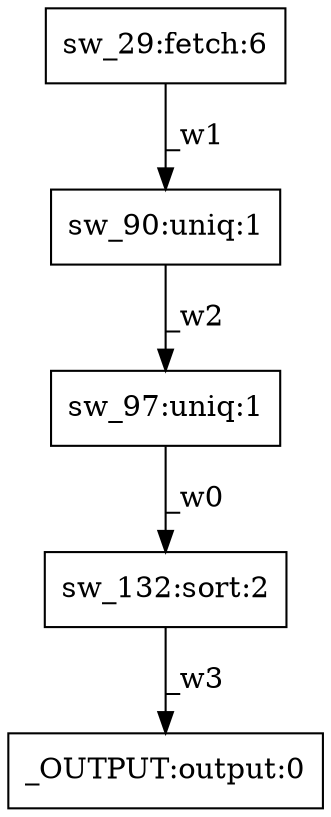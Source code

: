 digraph test1 { node [shape=box] "sw_29" [label="sw_29:fetch:6"];"_OUTPUT" [label="_OUTPUT:output:0"];"sw_132" [label="sw_132:sort:2"];"sw_90" [label="sw_90:uniq:1"];"sw_97" [label="sw_97:uniq:1"];"sw_97" -> "sw_132" [label="_w0"];"sw_29" -> "sw_90" [label="_w1"];"sw_90" -> "sw_97" [label="_w2"];"sw_132" -> "_OUTPUT" [label="_w3"];}